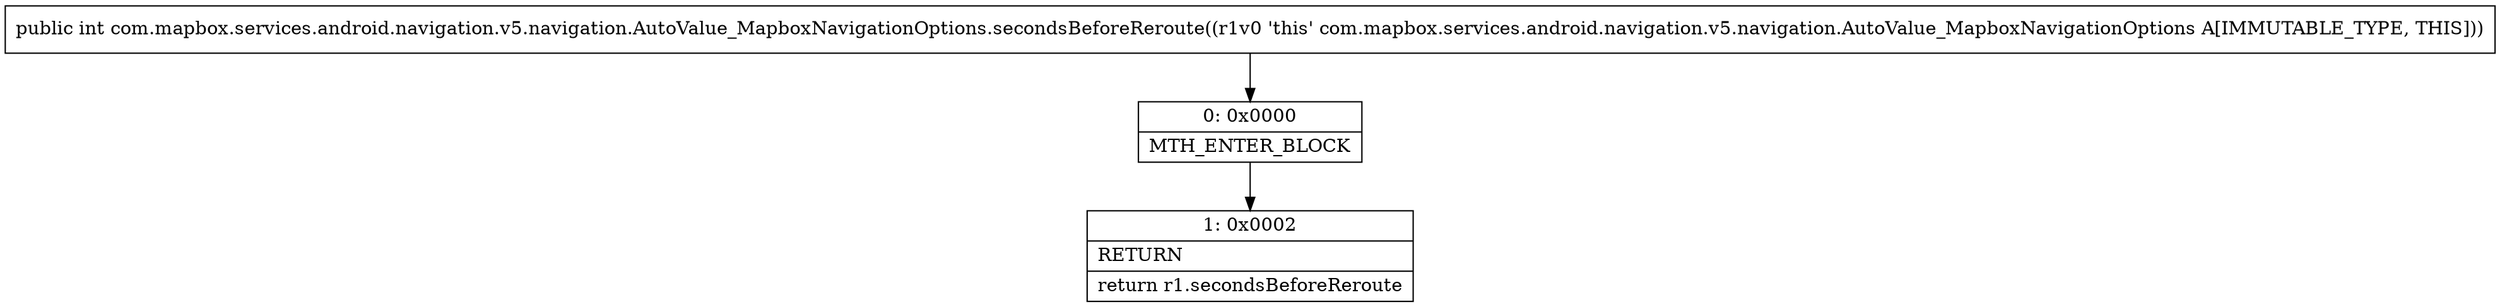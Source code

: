 digraph "CFG forcom.mapbox.services.android.navigation.v5.navigation.AutoValue_MapboxNavigationOptions.secondsBeforeReroute()I" {
Node_0 [shape=record,label="{0\:\ 0x0000|MTH_ENTER_BLOCK\l}"];
Node_1 [shape=record,label="{1\:\ 0x0002|RETURN\l|return r1.secondsBeforeReroute\l}"];
MethodNode[shape=record,label="{public int com.mapbox.services.android.navigation.v5.navigation.AutoValue_MapboxNavigationOptions.secondsBeforeReroute((r1v0 'this' com.mapbox.services.android.navigation.v5.navigation.AutoValue_MapboxNavigationOptions A[IMMUTABLE_TYPE, THIS])) }"];
MethodNode -> Node_0;
Node_0 -> Node_1;
}

